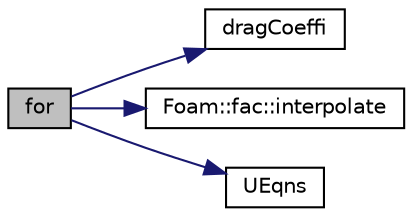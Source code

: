 digraph "for"
{
  bgcolor="transparent";
  edge [fontname="Helvetica",fontsize="10",labelfontname="Helvetica",labelfontsize="10"];
  node [fontname="Helvetica",fontsize="10",shape=record];
  rankdir="LR";
  Node1 [label="for",height=0.2,width=0.4,color="black", fillcolor="grey75", style="filled" fontcolor="black"];
  Node1 -> Node2 [color="midnightblue",fontsize="10",style="solid",fontname="Helvetica"];
  Node2 [label="dragCoeffi",height=0.2,width=0.4,color="black",URL="$multiphase_2multiphaseEulerFoam_2pEqn_8H.html#a70dd1d788fc438ac4c12b12e5ddd277e"];
  Node1 -> Node3 [color="midnightblue",fontsize="10",style="solid",fontname="Helvetica"];
  Node3 [label="Foam::fac::interpolate",height=0.2,width=0.4,color="black",URL="$namespaceFoam_1_1fac.html#a632f324a2a81f4f875631af319003668",tooltip="Interpolate field onto faces using scheme given by Istream. "];
  Node1 -> Node4 [color="midnightblue",fontsize="10",style="solid",fontname="Helvetica"];
  Node4 [label="UEqns",height=0.2,width=0.4,color="black",URL="$multiphaseEulerFoam_2UEqns_8H.html#a897d1fff9d8e6f24d2b642debb9341a2"];
}
